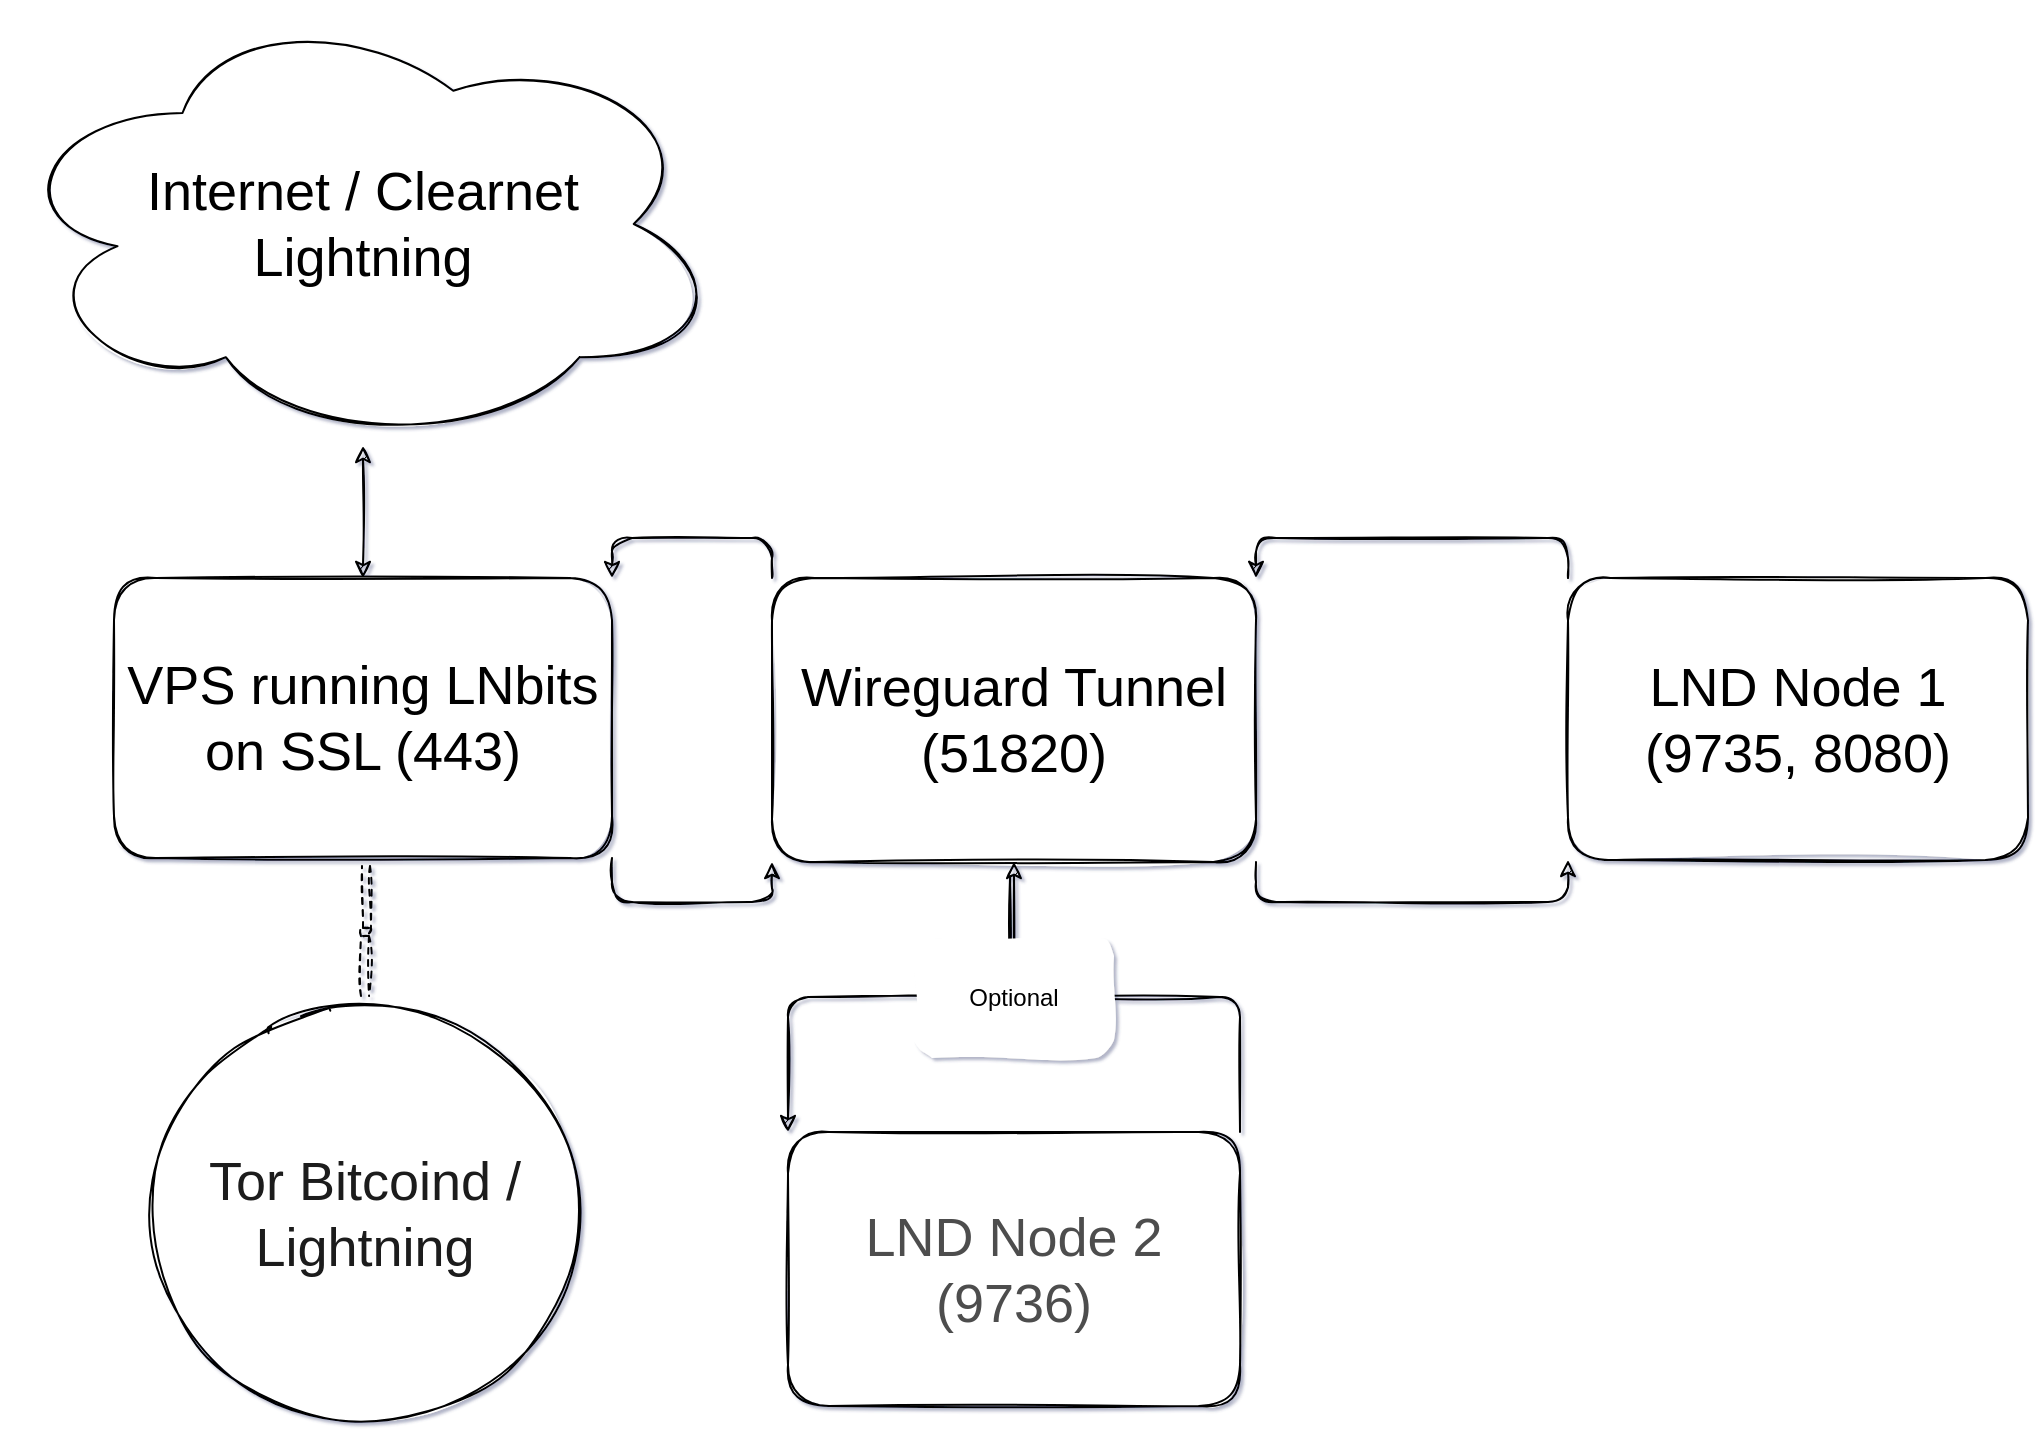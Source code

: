 <mxfile version="20.0.3" type="github">
  <diagram id="f2ft8yqFwmNnthZ0CB6P" name="Page-1">
    <mxGraphModel dx="2063" dy="1183" grid="0" gridSize="10" guides="1" tooltips="1" connect="1" arrows="1" fold="1" page="1" pageScale="1" pageWidth="1169" pageHeight="827" background="#FFFFFF" math="0" shadow="1">
      <root>
        <mxCell id="0" />
        <mxCell id="1" parent="0" />
        <mxCell id="B4CApN_U5xcei9GQMjOe-3" value="" style="edgeStyle=orthogonalEdgeStyle;rounded=1;orthogonalLoop=1;jettySize=auto;html=1;startArrow=classic;startFill=1;sketch=1;" parent="1" source="B4CApN_U5xcei9GQMjOe-1" target="B4CApN_U5xcei9GQMjOe-2" edge="1">
          <mxGeometry relative="1" as="geometry" />
        </mxCell>
        <mxCell id="B4CApN_U5xcei9GQMjOe-1" value="&lt;font style=&quot;font-size: 27px;&quot;&gt;Internet / Clearnet &lt;br&gt;Lightning&lt;/font&gt;" style="ellipse;shape=cloud;whiteSpace=wrap;html=1;rounded=1;sketch=1;" parent="1" vertex="1">
          <mxGeometry x="85" y="45" width="361" height="222" as="geometry" />
        </mxCell>
        <mxCell id="B4CApN_U5xcei9GQMjOe-5" value="" style="edgeStyle=orthogonalEdgeStyle;rounded=1;orthogonalLoop=1;jettySize=auto;html=1;startArrow=none;startFill=0;exitX=1;exitY=1;exitDx=0;exitDy=0;entryX=0;entryY=1;entryDx=0;entryDy=0;sketch=1;" parent="1" source="B4CApN_U5xcei9GQMjOe-2" target="B4CApN_U5xcei9GQMjOe-4" edge="1">
          <mxGeometry relative="1" as="geometry" />
        </mxCell>
        <mxCell id="B4CApN_U5xcei9GQMjOe-2" value="&lt;font style=&quot;font-size: 27px;&quot;&gt;VPS running LNbits on SSL (443)&lt;/font&gt;" style="whiteSpace=wrap;html=1;rounded=1;sketch=1;" parent="1" vertex="1">
          <mxGeometry x="141" y="333" width="249" height="140" as="geometry" />
        </mxCell>
        <mxCell id="B4CApN_U5xcei9GQMjOe-7" value="" style="edgeStyle=orthogonalEdgeStyle;rounded=1;orthogonalLoop=1;jettySize=auto;html=1;startArrow=none;startFill=0;exitX=1;exitY=1;exitDx=0;exitDy=0;entryX=0;entryY=1;entryDx=0;entryDy=0;sketch=1;" parent="1" source="B4CApN_U5xcei9GQMjOe-4" target="B4CApN_U5xcei9GQMjOe-6" edge="1">
          <mxGeometry relative="1" as="geometry" />
        </mxCell>
        <mxCell id="B4CApN_U5xcei9GQMjOe-4" value="&lt;font style=&quot;font-size: 27px;&quot;&gt;Wireguard Tunnel&lt;br&gt;(51820)&lt;/font&gt;" style="whiteSpace=wrap;html=1;rounded=1;sketch=1;" parent="1" vertex="1">
          <mxGeometry x="470" y="333" width="242" height="142" as="geometry" />
        </mxCell>
        <mxCell id="B4CApN_U5xcei9GQMjOe-12" value="" style="edgeStyle=orthogonalEdgeStyle;shape=link;rounded=1;orthogonalLoop=1;jettySize=auto;html=1;shadow=0;dashed=1;startArrow=classic;startFill=1;sketch=1;entryX=0.5;entryY=0;entryDx=0;entryDy=0;" parent="1" target="B4CApN_U5xcei9GQMjOe-11" edge="1">
          <mxGeometry relative="1" as="geometry">
            <mxPoint x="267" y="477" as="sourcePoint" />
          </mxGeometry>
        </mxCell>
        <mxCell id="B4CApN_U5xcei9GQMjOe-6" value="&lt;font style=&quot;font-size: 27px;&quot;&gt;LND Node 1&lt;br&gt;(9735, 8080)&lt;/font&gt;" style="whiteSpace=wrap;html=1;rounded=1;sketch=1;" parent="1" vertex="1">
          <mxGeometry x="868" y="333" width="230" height="141" as="geometry" />
        </mxCell>
        <mxCell id="B4CApN_U5xcei9GQMjOe-8" value="&lt;font style=&quot;font-size: 27px;&quot; color=&quot;#4d4d4d&quot;&gt;LND Node 2&lt;br&gt;(9736)&lt;/font&gt;" style="whiteSpace=wrap;html=1;rounded=1;sketch=1;" parent="1" vertex="1">
          <mxGeometry x="478" y="610" width="226" height="137" as="geometry" />
        </mxCell>
        <mxCell id="B4CApN_U5xcei9GQMjOe-11" value="&lt;font style=&quot;font-size: 27px;&quot;&gt;&lt;font style=&quot;font-size: 27px;&quot; color=&quot;#1a1a1a&quot;&gt;Tor&amp;nbsp;&lt;/font&gt;&lt;span style=&quot;color: rgb(26, 26, 26);&quot;&gt;Bitcoind / Lightning&lt;/span&gt;&lt;/font&gt;" style="ellipse;whiteSpace=wrap;html=1;rounded=1;sketch=1;" parent="1" vertex="1">
          <mxGeometry x="156" y="542" width="221" height="218" as="geometry" />
        </mxCell>
        <mxCell id="B4CApN_U5xcei9GQMjOe-15" value="" style="edgeStyle=orthogonalEdgeStyle;rounded=1;orthogonalLoop=1;jettySize=auto;html=1;startArrow=none;startFill=0;entryX=1;entryY=0;entryDx=0;entryDy=0;exitX=0;exitY=0;exitDx=0;exitDy=0;sketch=1;" parent="1" source="B4CApN_U5xcei9GQMjOe-6" target="B4CApN_U5xcei9GQMjOe-4" edge="1">
          <mxGeometry relative="1" as="geometry">
            <mxPoint x="560" y="211" as="sourcePoint" />
            <mxPoint x="640" y="211" as="targetPoint" />
          </mxGeometry>
        </mxCell>
        <mxCell id="B4CApN_U5xcei9GQMjOe-16" value="" style="edgeStyle=orthogonalEdgeStyle;rounded=1;orthogonalLoop=1;jettySize=auto;html=1;startArrow=none;startFill=0;exitX=0;exitY=0;exitDx=0;exitDy=0;entryX=1;entryY=0;entryDx=0;entryDy=0;sketch=1;" parent="1" source="B4CApN_U5xcei9GQMjOe-4" target="B4CApN_U5xcei9GQMjOe-2" edge="1">
          <mxGeometry relative="1" as="geometry">
            <mxPoint x="570" y="221" as="sourcePoint" />
            <mxPoint x="650" y="221" as="targetPoint" />
          </mxGeometry>
        </mxCell>
        <mxCell id="8knhEFaTSSo58ldM-tiL-2" value="" style="edgeStyle=orthogonalEdgeStyle;rounded=1;orthogonalLoop=1;jettySize=auto;html=1;startArrow=none;startFill=0;exitX=1;exitY=0;exitDx=0;exitDy=0;sketch=1;" edge="1" parent="1" source="B4CApN_U5xcei9GQMjOe-8" target="B4CApN_U5xcei9GQMjOe-4">
          <mxGeometry relative="1" as="geometry">
            <mxPoint x="635" y="580" as="sourcePoint" />
            <mxPoint x="791" y="579" as="targetPoint" />
          </mxGeometry>
        </mxCell>
        <mxCell id="8knhEFaTSSo58ldM-tiL-3" value="" style="edgeStyle=orthogonalEdgeStyle;rounded=1;orthogonalLoop=1;jettySize=auto;html=1;startArrow=none;startFill=0;entryX=0;entryY=0;entryDx=0;entryDy=0;sketch=1;exitX=0.492;exitY=1.05;exitDx=0;exitDy=0;exitPerimeter=0;" edge="1" parent="1" source="B4CApN_U5xcei9GQMjOe-4" target="B4CApN_U5xcei9GQMjOe-8">
          <mxGeometry relative="1" as="geometry">
            <mxPoint x="462" y="569" as="sourcePoint" />
            <mxPoint x="159" y="653" as="targetPoint" />
          </mxGeometry>
        </mxCell>
        <mxCell id="B4CApN_U5xcei9GQMjOe-10" value="Optional" style="text;html=1;align=center;verticalAlign=middle;whiteSpace=wrap;rounded=1;sketch=1;fillColor=default;" parent="1" vertex="1">
          <mxGeometry x="541" y="513" width="100" height="60" as="geometry" />
        </mxCell>
      </root>
    </mxGraphModel>
  </diagram>
</mxfile>
